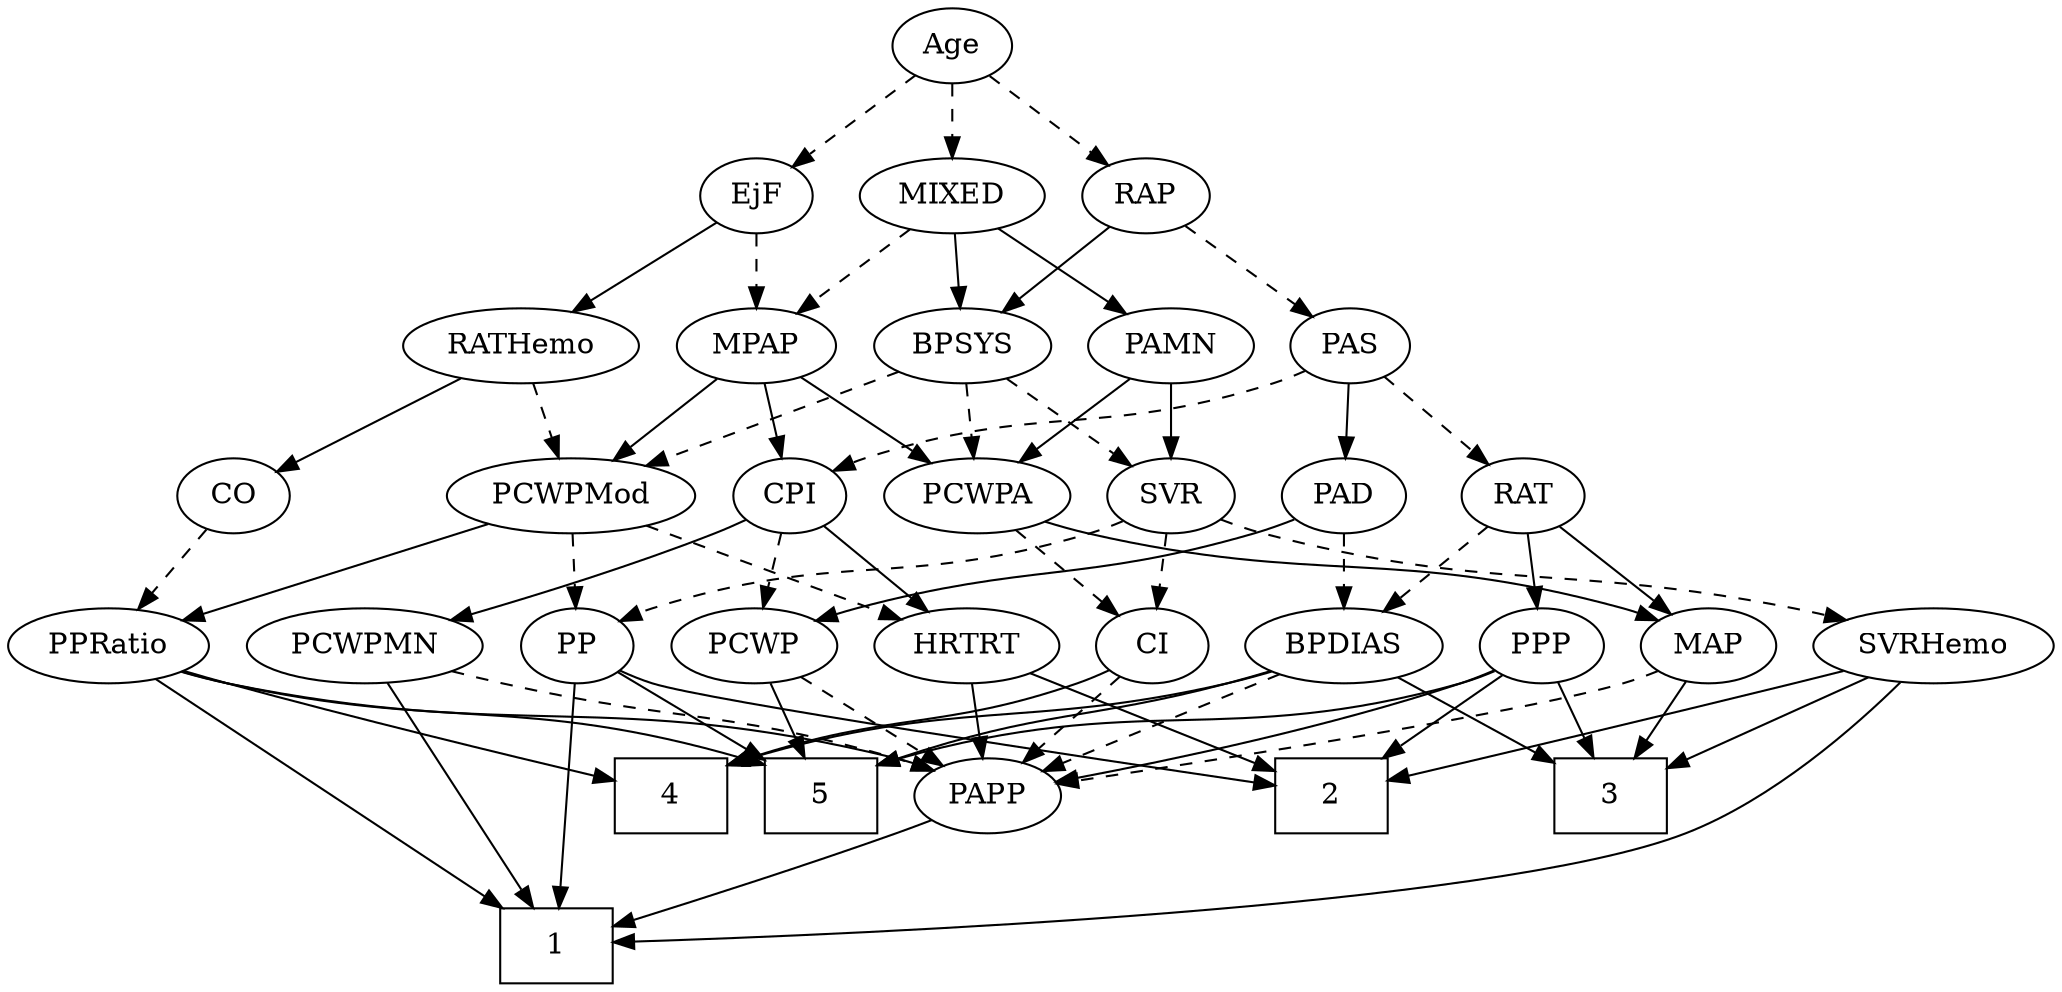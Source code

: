 strict digraph {
	graph [bb="0,0,901.05,468"];
	node [label="\N"];
	1	[height=0.5,
		pos="449,18",
		shape=box,
		width=0.75];
	2	[height=0.5,
		pos="526,90",
		shape=box,
		width=0.75];
	3	[height=0.5,
		pos="706,90",
		shape=box,
		width=0.75];
	4	[height=0.5,
		pos="198,90",
		shape=box,
		width=0.75];
	5	[height=0.5,
		pos="372,90",
		shape=box,
		width=0.75];
	Age	[height=0.5,
		pos="301,450",
		width=0.75];
	EjF	[height=0.5,
		pos="216,378",
		width=0.75];
	Age -> EjF	[pos="e,232.34,392.46 284.61,435.5 272.03,425.14 254.46,410.67 240.25,398.97",
		style=dashed];
	RAP	[height=0.5,
		pos="387,378",
		width=0.77632];
	Age -> RAP	[pos="e,370.18,392.69 317.58,435.5 330.23,425.21 347.86,410.86 362.18,399.2",
		style=dashed];
	MIXED	[height=0.5,
		pos="301,378",
		width=1.1193];
	Age -> MIXED	[pos="e,301,396.1 301,431.7 301,423.98 301,414.71 301,406.11",
		style=dashed];
	MPAP	[height=0.5,
		pos="301,306",
		width=0.97491];
	EjF -> MPAP	[pos="e,283.19,321.66 232.39,363.5 244.57,353.47 261.42,339.6 275.37,328.11",
		style=dashed];
	RATHemo	[height=0.5,
		pos="105,306",
		width=1.3721];
	EjF -> RATHemo	[pos="e,128.85,322.04 196.92,364.97 180.58,354.66 156.7,339.6 137.37,327.41",
		style=solid];
	BPSYS	[height=0.5,
		pos="210,306",
		width=1.0471];
	RAP -> BPSYS	[pos="e,238.97,317.7 365.2,366.68 360.23,364.41 354.96,362.07 350,360 331.29,352.17 283.35,334.18 248.78,321.34",
		style=solid];
	PAS	[height=0.5,
		pos="471,306",
		width=0.75];
	RAP -> PAS	[pos="e,454.72,320.56 403.6,363.17 415.99,352.85 433.1,338.58 446.98,327.01",
		style=dashed];
	MIXED -> MPAP	[pos="e,301,324.1 301,359.7 301,351.98 301,342.71 301,334.11",
		style=dashed];
	MIXED -> BPSYS	[pos="e,228.96,321.58 281.7,362.15 268.7,352.16 251.38,338.83 237.02,327.78",
		style=solid];
	PAMN	[height=0.5,
		pos="390,306",
		width=1.011];
	MIXED -> PAMN	[pos="e,371.34,321.68 320.31,361.81 332.84,351.95 349.35,338.97 363.15,328.12",
		style=solid];
	CPI	[height=0.5,
		pos="397,234",
		width=0.75];
	MPAP -> CPI	[pos="e,379.54,247.73 320.43,290.83 335.03,280.18 355.19,265.48 371.16,253.84",
		style=solid];
	PCWPMod	[height=0.5,
		pos="124,234",
		width=1.4443];
	MPAP -> PCWPMod	[pos="e,156.87,248 274.12,294.37 245.51,283.06 199.85,265 166.39,251.77",
		style=solid];
	PCWPA	[height=0.5,
		pos="310,234",
		width=1.1555];
	MPAP -> PCWPA	[pos="e,307.8,252.1 303.22,287.7 304.22,279.98 305.41,270.71 306.51,262.11",
		style=solid];
	SVR	[height=0.5,
		pos="222,234",
		width=0.77632];
	BPSYS -> SVR	[pos="e,219.07,252.1 212.97,287.7 214.29,279.98 215.88,270.71 217.35,262.11",
		style=dashed];
	BPSYS -> PCWPMod	[pos="e,143.41,250.8 191.76,290.15 180,280.58 164.49,267.96 151.28,257.21",
		style=dashed];
	BPSYS -> PCWPA	[pos="e,288.96,249.73 230.72,290.5 245.1,280.43 264.48,266.86 280.48,255.67",
		style=dashed];
	PAD	[height=0.5,
		pos="471,234",
		width=0.79437];
	BPDIAS	[height=0.5,
		pos="471,162",
		width=1.1735];
	PAD -> BPDIAS	[pos="e,471,180.1 471,215.7 471,207.98 471,198.71 471,190.11",
		style=dashed];
	PCWP	[height=0.5,
		pos="376,162",
		width=0.97491];
	PAD -> PCWP	[pos="e,395.42,177.31 453.13,219.83 439.25,209.61 419.76,195.24 403.84,183.51",
		style=solid];
	CO	[height=0.5,
		pos="27,234",
		width=0.75];
	PPRatio	[height=0.5,
		pos="41,162",
		width=1.1013];
	CO -> PPRatio	[pos="e,37.545,180.28 30.389,216.05 31.931,208.35 33.795,199.03 35.527,190.36",
		style=dashed];
	PAS -> PAD	[pos="e,471,252.1 471,287.7 471,279.98 471,270.71 471,262.11",
		style=solid];
	PAS -> CPI	[pos="e,411.95,249.14 456.02,290.83 445.49,280.87 431.22,267.37 419.34,256.14",
		style=dashed];
	RAT	[height=0.5,
		pos="610,234",
		width=0.75827];
	PAS -> RAT	[pos="e,589.05,245.55 491.81,294.52 515.15,282.77 553.21,263.6 579.81,250.2",
		style=dashed];
	PAMN -> SVR	[pos="e,243.84,245.24 362.24,294.2 335.62,283.74 294.36,267.27 259,252 257.15,251.2 255.25,250.37 253.34,249.52",
		style=solid];
	PAMN -> PCWPA	[pos="e,327.6,250.4 372.64,289.81 361.71,280.25 347.41,267.74 335.24,257.08",
		style=solid];
	RATHemo -> CO	[pos="e,42.518,248.93 87.301,289.12 76.345,279.28 62.153,266.55 50.291,255.9",
		style=solid];
	RATHemo -> PCWPMod	[pos="e,119.31,252.28 109.6,288.05 111.71,280.26 114.28,270.82 116.65,262.08",
		style=dashed];
	PCWPMN	[height=0.5,
		pos="581,162",
		width=1.3902];
	CPI -> PCWPMN	[pos="e,545.35,174.68 418.17,222.59 423,220.32 428.15,218.01 433,216 466.98,201.93 506.2,187.99 535.73,177.93",
		style=solid];
	CPI -> PCWP	[pos="e,381.18,180.28 391.92,216.05 389.58,208.26 386.75,198.82 384.12,190.08",
		style=dashed];
	HRTRT	[height=0.5,
		pos="283,162",
		width=1.1013];
	CPI -> HRTRT	[pos="e,305.57,176.86 377.66,221.13 360.29,210.46 334.46,194.6 314.17,182.14",
		style=solid];
	RAT -> BPDIAS	[pos="e,497.55,176.37 588.89,222.37 567.11,211.4 532.74,194.09 506.72,180.99",
		style=dashed];
	MAP	[height=0.5,
		pos="752,162",
		width=0.84854];
	RAT -> MAP	[pos="e,729.18,174.25 631.26,222.52 654.79,210.92 692.97,192.1 720.09,178.73",
		style=solid];
	PPP	[height=0.5,
		pos="676,162",
		width=0.75];
	RAT -> PPP	[pos="e,662.02,177.82 624,218.15 633.01,208.6 644.89,195.99 655.02,185.25",
		style=solid];
	SVRHemo	[height=0.5,
		pos="851,162",
		width=1.3902];
	SVR -> SVRHemo	[pos="e,815.09,174.66 243.04,221.74 248.13,219.47 253.66,217.36 259,216 489.1,157.47 558.16,221.1 792,180 796.37,179.23 800.88,178.26 \
805.37,177.18",
		style=dashed];
	PP	[height=0.5,
		pos="126,162",
		width=0.75];
	SVR -> PP	[pos="e,143.65,175.87 203.94,219.83 189.24,209.11 168.28,193.83 151.8,181.82",
		style=dashed];
	CI	[height=0.5,
		pos="198,162",
		width=0.75];
	SVR -> CI	[pos="e,203.76,179.79 216.19,216.05 213.45,208.06 210.11,198.33 207.05,189.4",
		style=dashed];
	PCWPMod -> PP	[pos="e,125.51,180.1 124.49,215.7 124.71,207.98 124.98,198.71 125.23,190.11",
		style=dashed];
	PCWPMod -> PPRatio	[pos="e,58.906,178.1 105.17,217.12 93.788,207.52 79.131,195.16 66.698,184.67",
		style=solid];
	PCWPMod -> HRTRT	[pos="e,255.5,175.11 155.03,219.34 181.15,207.84 218.54,191.38 246.17,179.22",
		style=dashed];
	PCWPA -> MAP	[pos="e,729.14,174.1 340.44,221.64 347.14,219.49 354.25,217.45 361,216 514.31,183.01 560.14,219.11 712,180 714.49,179.36 717.03,178.58 \
719.56,177.73",
		style=solid];
	PCWPA -> CI	[pos="e,217.27,175.05 287.34,218.83 269.57,207.73 244.76,192.22 225.79,180.37",
		style=dashed];
	PCWPMN -> 1	[pos="e,476.15,24.442 581.66,143.7 581.5,124.24 578.41,92.66 562,72 543.17,48.289 511.22,34.672 486.09,27.193",
		style=solid];
	PAPP	[height=0.5,
		pos="449,90",
		width=0.88464];
	PCWPMN -> PAPP	[pos="e,471.6,102.99 553.97,146.67 532.72,135.4 503.07,119.67 480.7,107.81",
		style=dashed];
	SVRHemo -> 1	[pos="e,476.21,19.434 836.16,144.58 816.67,124.12 780.38,89.69 742,72 656.26,32.486 543.73,22.377 486.28,19.828",
		style=solid];
	SVRHemo -> 2	[pos="e,553.35,95.668 813.99,149.82 806.73,147.77 799.15,145.74 792,144 711.1,124.32 615.06,106.54 563.38,97.427",
		style=solid];
	SVRHemo -> 3	[pos="e,733.12,104.09 822.35,147.17 799.37,136.08 766.98,120.44 742.2,108.48",
		style=solid];
	BPDIAS -> 3	[pos="e,678.77,98.464 503.04,150.1 509.31,148.03 515.85,145.91 522,144 572.64,128.27 631.61,111.57 668.86,101.21",
		style=solid];
	BPDIAS -> 4	[pos="e,225.2,96.689 439.3,149.96 432.94,147.88 426.28,145.79 420,144 355.62,125.62 279.52,108.42 235.22,98.842",
		style=solid];
	BPDIAS -> 5	[pos="e,396.1,108.04 450,146.15 436.81,136.83 419.53,124.61 404.58,114.04",
		style=solid];
	BPDIAS -> PAPP	[pos="e,454.28,107.79 465.67,144.05 463.16,136.06 460.1,126.33 457.3,117.4",
		style=dashed];
	MAP -> 3	[pos="e,717.25,108.12 741.33,144.76 735.86,136.44 729.07,126.1 722.91,116.73",
		style=solid];
	MAP -> PAPP	[pos="e,472.95,102.02 728.65,149.97 723.27,147.74 717.51,145.59 712,144 615.97,116.25 586.15,135.33 490,108 487.54,107.3 485.02,106.49 \
482.51,105.62",
		style=dashed];
	PP -> 1	[pos="e,421.84,20.727 127.97,144.04 131.27,123.68 139.92,90.021 162,72 199.73,41.209 342.6,26.777 411.46,21.497",
		style=solid];
	PP -> 2	[pos="e,498.85,104.97 146.49,149.9 151.44,147.62 156.81,145.47 162,144 299.96,105.04 346.76,145.94 488.9,107.73",
		style=solid];
	PP -> 5	[pos="e,344.98,96.068 147.03,150.23 151.87,147.99 157.06,145.77 162,144 221.19,122.78 292.65,106.67 335.1,98.047",
		style=solid];
	PPP -> 2	[pos="e,553.2,103.59 654.69,150.91 649.86,148.63 644.76,146.23 640,144 614.06,131.85 584.75,118.22 562.35,107.83",
		style=solid];
	PPP -> 3	[pos="e,698.52,108.45 683.11,144.41 686.52,136.45 690.69,126.72 694.53,117.76",
		style=solid];
	PPP -> 5	[pos="e,399.19,104.83 655.47,150.07 650.51,147.78 645.15,145.58 640,144 543.26,114.33 509.79,137.12 408.85,107.74",
		style=solid];
	PPP -> PAPP	[pos="e,473.48,101.89 655.37,150.37 650.41,148.07 645.09,145.79 640,144 575.33,121.24 555.2,129.2 490,108 487.71,107.26 485.37,106.44 \
483.03,105.58",
		style=solid];
	PPRatio -> 1	[pos="e,421.65,18.338 53.091,144.47 69.121,123.89 99.444,89.339 134,72 225.88,25.897 349.86,18.771 411.28,18.349",
		style=solid];
	PPRatio -> 4	[pos="e,170.97,103.05 68.347,148.81 94.237,137.26 133.27,119.86 161.75,107.16",
		style=solid];
	PPRatio -> 5	[pos="e,344.87,94.73 70.581,149.95 76.934,147.8 83.647,145.69 90,144 176.43,121.02 280.33,104.21 334.68,96.211",
		style=solid];
	PPRatio -> PAPP	[pos="e,425.1,102.22 70.232,149.68 76.667,147.52 83.502,145.48 90,144 228.7,112.5 270.29,143.59 408,108 410.48,107.36 413.01,106.6 415.53,\
105.76",
		style=solid];
	PCWP -> 5	[pos="e,372.98,108.1 375.01,143.7 374.57,135.98 374.04,126.71 373.55,118.11",
		style=solid];
	PCWP -> PAPP	[pos="e,433.44,105.92 391.84,145.81 401.86,136.21 414.97,123.63 426.11,112.95",
		style=dashed];
	CI -> 4	[pos="e,198,108.1 198,143.7 198,135.98 198,126.71 198,118.11",
		style=solid];
	CI -> PAPP	[pos="e,425,101.84 218.59,150.25 223.55,147.96 228.89,145.71 234,144 308.9,118.96 332.52,131.23 408,108 410.45,107.25 412.95,106.4 415.46,\
105.5",
		style=dashed];
	PAPP -> 1	[pos="e,449,36.104 449,71.697 449,63.983 449,54.712 449,46.112",
		style=solid];
	HRTRT -> 2	[pos="e,498.74,104.62 312.89,150.04 319.16,147.91 325.77,145.79 332,144 398.26,125.02 420.06,130.93 489.14,107.9",
		style=solid];
	HRTRT -> PAPP	[pos="e,424.23,101.44 311.16,149.13 339.79,137.05 384.18,118.34 414.81,105.42",
		style=solid];
}
